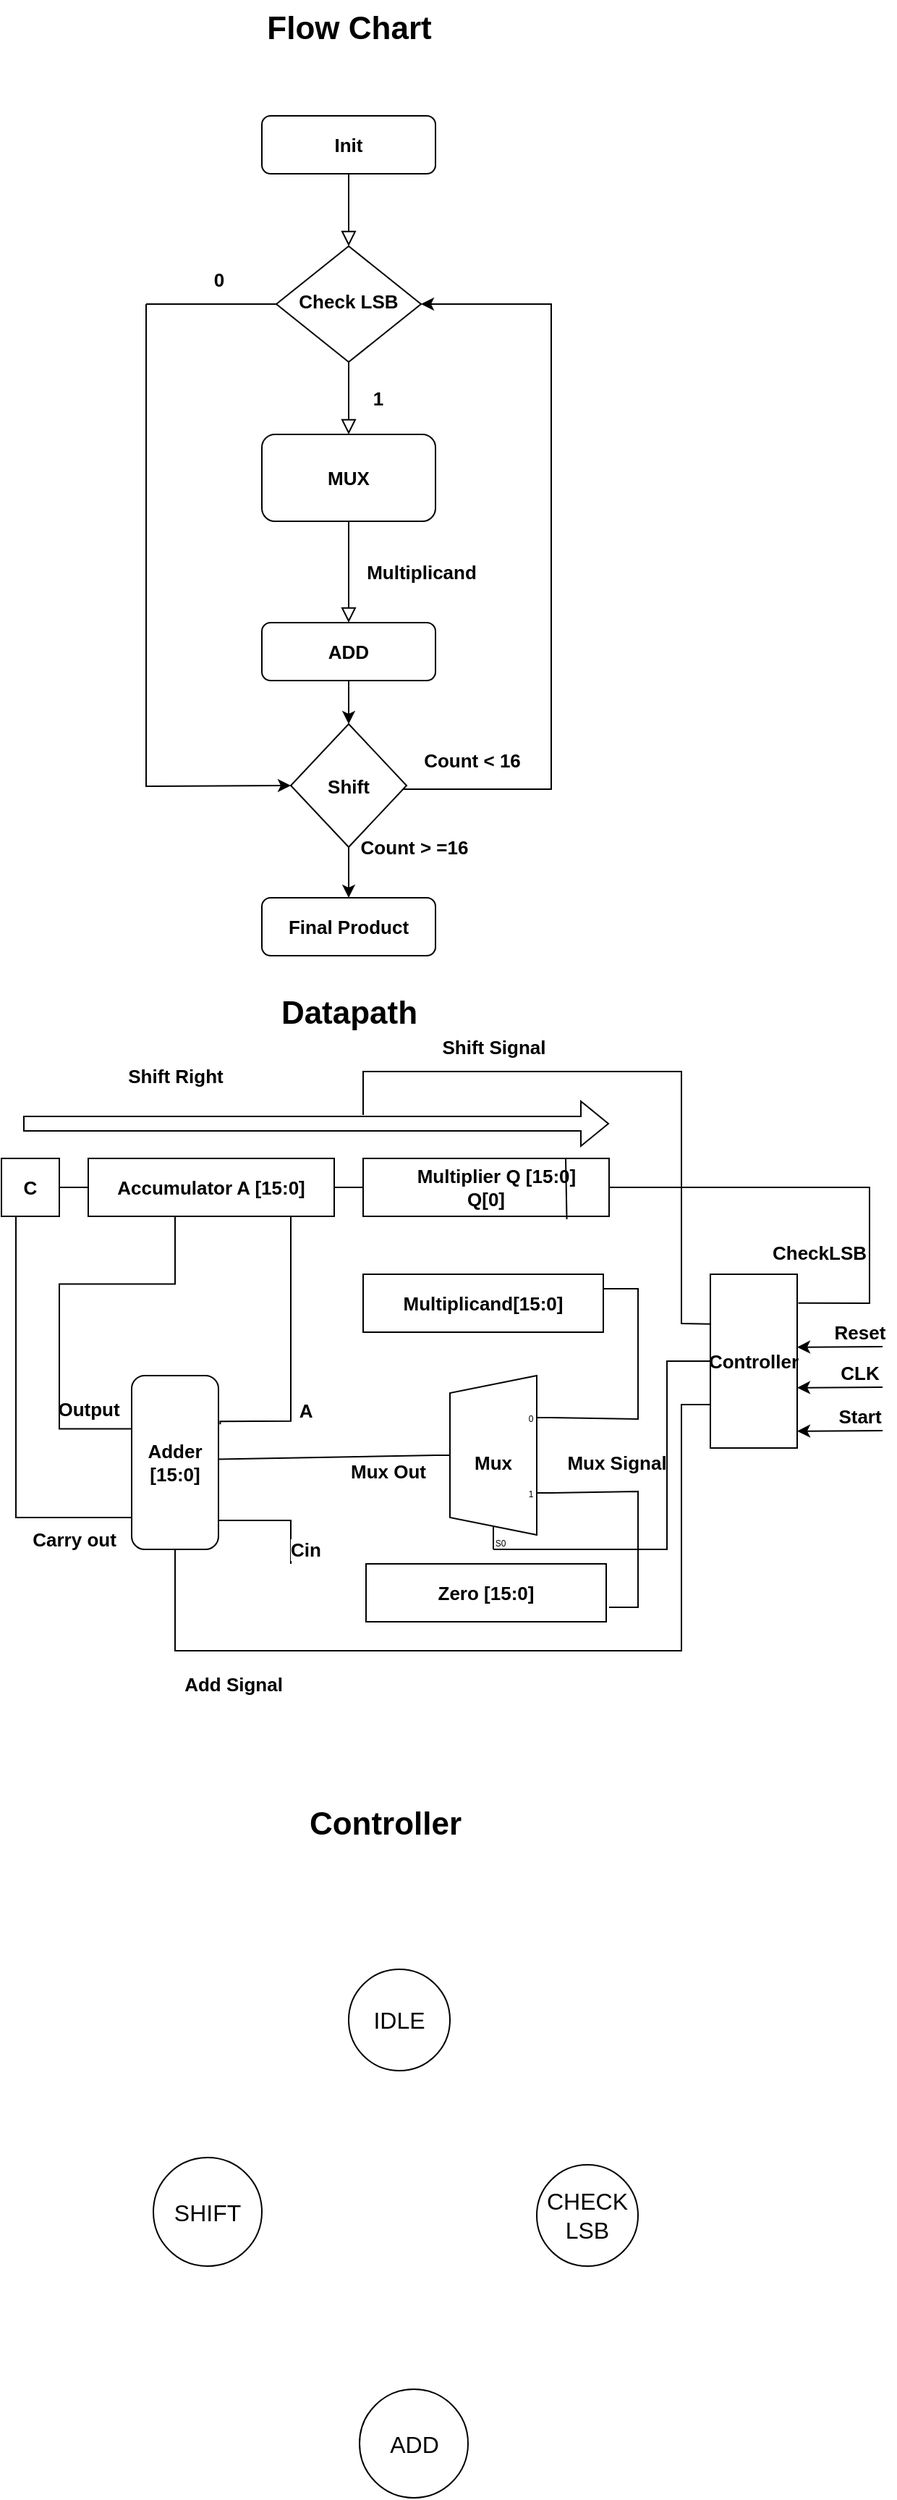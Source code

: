 <mxfile version="22.1.15" type="github">
  <diagram id="C5RBs43oDa-KdzZeNtuy" name="Page-1">
    <mxGraphModel dx="653" dy="1171" grid="1" gridSize="10" guides="1" tooltips="1" connect="1" arrows="1" fold="1" page="1" pageScale="1" pageWidth="827" pageHeight="1169" math="0" shadow="0">
      <root>
        <mxCell id="WIyWlLk6GJQsqaUBKTNV-0" />
        <mxCell id="WIyWlLk6GJQsqaUBKTNV-1" parent="WIyWlLk6GJQsqaUBKTNV-0" />
        <mxCell id="WIyWlLk6GJQsqaUBKTNV-2" value="" style="rounded=0;html=1;jettySize=auto;orthogonalLoop=1;fontSize=11;endArrow=block;endFill=0;endSize=8;strokeWidth=1;shadow=0;labelBackgroundColor=none;edgeStyle=orthogonalEdgeStyle;" parent="WIyWlLk6GJQsqaUBKTNV-1" source="WIyWlLk6GJQsqaUBKTNV-3" target="WIyWlLk6GJQsqaUBKTNV-6" edge="1">
          <mxGeometry relative="1" as="geometry" />
        </mxCell>
        <mxCell id="WIyWlLk6GJQsqaUBKTNV-3" value="&lt;font style=&quot;font-size: 13px;&quot;&gt;&lt;b&gt;Init&lt;/b&gt;&lt;/font&gt;" style="rounded=1;whiteSpace=wrap;html=1;fontSize=12;glass=0;strokeWidth=1;shadow=0;" parent="WIyWlLk6GJQsqaUBKTNV-1" vertex="1">
          <mxGeometry x="340" y="120" width="120" height="40" as="geometry" />
        </mxCell>
        <mxCell id="WIyWlLk6GJQsqaUBKTNV-4" value="&lt;font style=&quot;font-size: 13px;&quot;&gt;&lt;b&gt;1&lt;/b&gt;&lt;/font&gt;" style="rounded=0;html=1;jettySize=auto;orthogonalLoop=1;fontSize=11;endArrow=block;endFill=0;endSize=8;strokeWidth=1;shadow=0;labelBackgroundColor=none;edgeStyle=orthogonalEdgeStyle;entryX=0.5;entryY=0;entryDx=0;entryDy=0;" parent="WIyWlLk6GJQsqaUBKTNV-1" source="WIyWlLk6GJQsqaUBKTNV-6" target="HFGCcuqjzLszBSOmWPmE-5" edge="1">
          <mxGeometry y="20" relative="1" as="geometry">
            <mxPoint as="offset" />
            <mxPoint x="400" y="330" as="targetPoint" />
          </mxGeometry>
        </mxCell>
        <mxCell id="WIyWlLk6GJQsqaUBKTNV-6" value="&lt;font style=&quot;font-size: 13px;&quot;&gt;&lt;b&gt;Check LSB&lt;/b&gt;&lt;/font&gt;" style="rhombus;whiteSpace=wrap;html=1;shadow=0;fontFamily=Helvetica;fontSize=12;align=center;strokeWidth=1;spacing=6;spacingTop=-4;" parent="WIyWlLk6GJQsqaUBKTNV-1" vertex="1">
          <mxGeometry x="350" y="210" width="100" height="80" as="geometry" />
        </mxCell>
        <mxCell id="WIyWlLk6GJQsqaUBKTNV-8" value="&lt;b&gt;&lt;font style=&quot;font-size: 13px;&quot;&gt;Multiplicand&lt;/font&gt;&lt;/b&gt;" style="rounded=0;html=1;jettySize=auto;orthogonalLoop=1;fontSize=11;endArrow=block;endFill=0;endSize=8;strokeWidth=1;shadow=0;labelBackgroundColor=none;edgeStyle=orthogonalEdgeStyle;exitX=0.5;exitY=1;exitDx=0;exitDy=0;" parent="WIyWlLk6GJQsqaUBKTNV-1" source="HFGCcuqjzLszBSOmWPmE-5" target="WIyWlLk6GJQsqaUBKTNV-11" edge="1">
          <mxGeometry y="50" relative="1" as="geometry">
            <mxPoint as="offset" />
            <mxPoint x="400" y="410" as="sourcePoint" />
          </mxGeometry>
        </mxCell>
        <mxCell id="HFGCcuqjzLszBSOmWPmE-10" value="" style="edgeStyle=orthogonalEdgeStyle;rounded=0;orthogonalLoop=1;jettySize=auto;html=1;" parent="WIyWlLk6GJQsqaUBKTNV-1" source="WIyWlLk6GJQsqaUBKTNV-11" edge="1">
          <mxGeometry relative="1" as="geometry">
            <mxPoint x="400" y="540" as="targetPoint" />
          </mxGeometry>
        </mxCell>
        <mxCell id="WIyWlLk6GJQsqaUBKTNV-11" value="&lt;font style=&quot;font-size: 13px;&quot;&gt;&lt;b&gt;ADD&lt;/b&gt;&lt;/font&gt;" style="rounded=1;whiteSpace=wrap;html=1;fontSize=12;glass=0;strokeWidth=1;shadow=0;" parent="WIyWlLk6GJQsqaUBKTNV-1" vertex="1">
          <mxGeometry x="340" y="470" width="120" height="40" as="geometry" />
        </mxCell>
        <mxCell id="HFGCcuqjzLszBSOmWPmE-1" value="" style="endArrow=classic;html=1;rounded=0;entryX=0;entryY=0.5;entryDx=0;entryDy=0;" parent="WIyWlLk6GJQsqaUBKTNV-1" target="HFGCcuqjzLszBSOmWPmE-11" edge="1">
          <mxGeometry width="50" height="50" relative="1" as="geometry">
            <mxPoint x="260" y="570" as="sourcePoint" />
            <mxPoint x="320" y="570" as="targetPoint" />
            <Array as="points">
              <mxPoint x="260" y="583" />
            </Array>
          </mxGeometry>
        </mxCell>
        <mxCell id="HFGCcuqjzLszBSOmWPmE-4" value="" style="endArrow=none;html=1;rounded=0;entryX=0;entryY=0.5;entryDx=0;entryDy=0;" parent="WIyWlLk6GJQsqaUBKTNV-1" target="WIyWlLk6GJQsqaUBKTNV-6" edge="1">
          <mxGeometry width="50" height="50" relative="1" as="geometry">
            <mxPoint x="260" y="250" as="sourcePoint" />
            <mxPoint x="620" y="370" as="targetPoint" />
          </mxGeometry>
        </mxCell>
        <mxCell id="HFGCcuqjzLszBSOmWPmE-5" value="&lt;font style=&quot;font-size: 13px;&quot;&gt;&lt;b&gt;MUX&lt;/b&gt;&lt;/font&gt;" style="rounded=1;whiteSpace=wrap;html=1;" parent="WIyWlLk6GJQsqaUBKTNV-1" vertex="1">
          <mxGeometry x="340" y="340" width="120" height="60" as="geometry" />
        </mxCell>
        <mxCell id="HFGCcuqjzLszBSOmWPmE-7" value="" style="endArrow=none;html=1;rounded=0;" parent="WIyWlLk6GJQsqaUBKTNV-1" edge="1">
          <mxGeometry width="50" height="50" relative="1" as="geometry">
            <mxPoint x="260" y="570" as="sourcePoint" />
            <mxPoint x="260" y="250" as="targetPoint" />
          </mxGeometry>
        </mxCell>
        <mxCell id="HFGCcuqjzLszBSOmWPmE-8" value="&lt;b&gt;&lt;font style=&quot;font-size: 13px;&quot;&gt;0&lt;/font&gt;&lt;/b&gt;" style="text;html=1;align=center;verticalAlign=middle;resizable=0;points=[];autosize=1;strokeColor=none;fillColor=none;" parent="WIyWlLk6GJQsqaUBKTNV-1" vertex="1">
          <mxGeometry x="295" y="218" width="30" height="30" as="geometry" />
        </mxCell>
        <mxCell id="HFGCcuqjzLszBSOmWPmE-12" style="edgeStyle=orthogonalEdgeStyle;rounded=0;orthogonalLoop=1;jettySize=auto;html=1;" parent="WIyWlLk6GJQsqaUBKTNV-1" source="HFGCcuqjzLszBSOmWPmE-11" target="WIyWlLk6GJQsqaUBKTNV-6" edge="1">
          <mxGeometry relative="1" as="geometry">
            <mxPoint x="500" y="220" as="targetPoint" />
            <Array as="points">
              <mxPoint x="540" y="585" />
              <mxPoint x="540" y="250" />
            </Array>
          </mxGeometry>
        </mxCell>
        <mxCell id="HFGCcuqjzLszBSOmWPmE-16" style="edgeStyle=orthogonalEdgeStyle;rounded=0;orthogonalLoop=1;jettySize=auto;html=1;" parent="WIyWlLk6GJQsqaUBKTNV-1" source="HFGCcuqjzLszBSOmWPmE-11" edge="1">
          <mxGeometry relative="1" as="geometry">
            <mxPoint x="400" y="660" as="targetPoint" />
          </mxGeometry>
        </mxCell>
        <mxCell id="HFGCcuqjzLszBSOmWPmE-11" value="&lt;font style=&quot;font-size: 13px;&quot;&gt;&lt;b&gt;Shift&lt;/b&gt;&lt;/font&gt;" style="rhombus;whiteSpace=wrap;html=1;" parent="WIyWlLk6GJQsqaUBKTNV-1" vertex="1">
          <mxGeometry x="360" y="540" width="80" height="85" as="geometry" />
        </mxCell>
        <mxCell id="HFGCcuqjzLszBSOmWPmE-14" value="&lt;b&gt;&lt;font style=&quot;font-size: 13px;&quot;&gt;Count &amp;lt; 16&lt;/font&gt;&lt;/b&gt;" style="text;html=1;align=center;verticalAlign=middle;resizable=0;points=[];autosize=1;strokeColor=none;fillColor=none;" parent="WIyWlLk6GJQsqaUBKTNV-1" vertex="1">
          <mxGeometry x="440" y="550" width="90" height="30" as="geometry" />
        </mxCell>
        <mxCell id="HFGCcuqjzLszBSOmWPmE-17" value="&lt;font size=&quot;1&quot;&gt;&lt;b style=&quot;font-size: 13px;&quot;&gt;Final Product&lt;/b&gt;&lt;/font&gt;" style="rounded=1;whiteSpace=wrap;html=1;" parent="WIyWlLk6GJQsqaUBKTNV-1" vertex="1">
          <mxGeometry x="340" y="660" width="120" height="40" as="geometry" />
        </mxCell>
        <mxCell id="HFGCcuqjzLszBSOmWPmE-18" value="&lt;b&gt;&lt;font style=&quot;font-size: 13px;&quot;&gt;Count &amp;gt; =16&lt;/font&gt;&lt;/b&gt;" style="text;html=1;align=center;verticalAlign=middle;resizable=0;points=[];autosize=1;strokeColor=none;fillColor=none;" parent="WIyWlLk6GJQsqaUBKTNV-1" vertex="1">
          <mxGeometry x="395" y="610" width="100" height="30" as="geometry" />
        </mxCell>
        <mxCell id="HFGCcuqjzLszBSOmWPmE-19" value="&lt;b&gt;&lt;font style=&quot;font-size: 22px;&quot;&gt;Flow Chart&lt;/font&gt;&lt;/b&gt;" style="text;html=1;align=center;verticalAlign=middle;resizable=0;points=[];autosize=1;strokeColor=none;fillColor=none;" parent="WIyWlLk6GJQsqaUBKTNV-1" vertex="1">
          <mxGeometry x="330" y="40" width="140" height="40" as="geometry" />
        </mxCell>
        <mxCell id="6IdWSAnW-ihJNw-3hYzL-1" value="&lt;b&gt;&lt;font style=&quot;font-size: 22px;&quot;&gt;Datapath&lt;/font&gt;&lt;/b&gt;" style="text;html=1;align=center;verticalAlign=middle;resizable=0;points=[];autosize=1;strokeColor=none;fillColor=none;" parent="WIyWlLk6GJQsqaUBKTNV-1" vertex="1">
          <mxGeometry x="340" y="720" width="120" height="40" as="geometry" />
        </mxCell>
        <mxCell id="6IdWSAnW-ihJNw-3hYzL-2" value="&lt;b&gt;&lt;font style=&quot;font-size: 13px;&quot;&gt;C&lt;/font&gt;&lt;/b&gt;" style="rounded=0;whiteSpace=wrap;html=1;" parent="WIyWlLk6GJQsqaUBKTNV-1" vertex="1">
          <mxGeometry x="160" y="840" width="40" height="40" as="geometry" />
        </mxCell>
        <mxCell id="6IdWSAnW-ihJNw-3hYzL-3" value="&lt;b&gt;&lt;font style=&quot;font-size: 13px;&quot;&gt;Accumulator A [15:0]&lt;/font&gt;&lt;/b&gt;" style="rounded=0;whiteSpace=wrap;html=1;" parent="WIyWlLk6GJQsqaUBKTNV-1" vertex="1">
          <mxGeometry x="220" y="840" width="170" height="40" as="geometry" />
        </mxCell>
        <mxCell id="6IdWSAnW-ihJNw-3hYzL-5" value="&lt;b&gt;&lt;font style=&quot;font-size: 13px;&quot;&gt;&amp;nbsp; &amp;nbsp; &amp;nbsp; &amp;nbsp;Multiplier Q [15:0]&amp;nbsp; &amp;nbsp; Q[0]&lt;/font&gt;&lt;/b&gt;" style="rounded=0;whiteSpace=wrap;html=1;" parent="WIyWlLk6GJQsqaUBKTNV-1" vertex="1">
          <mxGeometry x="410" y="840" width="170" height="40" as="geometry" />
        </mxCell>
        <mxCell id="6IdWSAnW-ihJNw-3hYzL-7" value="" style="endArrow=none;html=1;rounded=0;exitX=0.828;exitY=1.05;exitDx=0;exitDy=0;exitPerimeter=0;" parent="WIyWlLk6GJQsqaUBKTNV-1" source="6IdWSAnW-ihJNw-3hYzL-5" edge="1">
          <mxGeometry width="50" height="50" relative="1" as="geometry">
            <mxPoint x="500" y="890" as="sourcePoint" />
            <mxPoint x="550" y="840" as="targetPoint" />
          </mxGeometry>
        </mxCell>
        <mxCell id="6IdWSAnW-ihJNw-3hYzL-9" value="" style="endArrow=none;html=1;rounded=0;entryX=0.166;entryY=-0.013;entryDx=0;entryDy=0;entryPerimeter=0;" parent="WIyWlLk6GJQsqaUBKTNV-1" target="6IdWSAnW-ihJNw-3hYzL-11" edge="1">
          <mxGeometry width="50" height="50" relative="1" as="geometry">
            <mxPoint x="580" y="860" as="sourcePoint" />
            <mxPoint x="760" y="940" as="targetPoint" />
            <Array as="points">
              <mxPoint x="680" y="860" />
              <mxPoint x="760" y="860" />
              <mxPoint x="760" y="940" />
            </Array>
          </mxGeometry>
        </mxCell>
        <mxCell id="6IdWSAnW-ihJNw-3hYzL-11" value="&lt;b&gt;&lt;font style=&quot;font-size: 13px;&quot;&gt;Controller&lt;/font&gt;&lt;/b&gt;" style="rounded=0;whiteSpace=wrap;html=1;direction=south;" parent="WIyWlLk6GJQsqaUBKTNV-1" vertex="1">
          <mxGeometry x="650" y="920" width="60" height="120" as="geometry" />
        </mxCell>
        <mxCell id="6IdWSAnW-ihJNw-3hYzL-12" value="" style="endArrow=none;html=1;rounded=0;exitX=1;exitY=0.5;exitDx=0;exitDy=0;" parent="WIyWlLk6GJQsqaUBKTNV-1" source="6IdWSAnW-ihJNw-3hYzL-3" edge="1">
          <mxGeometry width="50" height="50" relative="1" as="geometry">
            <mxPoint x="360" y="910" as="sourcePoint" />
            <mxPoint x="410" y="860" as="targetPoint" />
          </mxGeometry>
        </mxCell>
        <mxCell id="6IdWSAnW-ihJNw-3hYzL-13" value="" style="endArrow=none;html=1;rounded=0;exitX=1;exitY=0.5;exitDx=0;exitDy=0;" parent="WIyWlLk6GJQsqaUBKTNV-1" source="6IdWSAnW-ihJNw-3hYzL-2" edge="1">
          <mxGeometry width="50" height="50" relative="1" as="geometry">
            <mxPoint x="170" y="910" as="sourcePoint" />
            <mxPoint x="220" y="860" as="targetPoint" />
            <Array as="points" />
          </mxGeometry>
        </mxCell>
        <mxCell id="6IdWSAnW-ihJNw-3hYzL-16" value="" style="endArrow=none;html=1;rounded=0;entryX=0.5;entryY=1;entryDx=0;entryDy=0;" parent="WIyWlLk6GJQsqaUBKTNV-1" target="6IdWSAnW-ihJNw-3hYzL-11" edge="1">
          <mxGeometry width="50" height="50" relative="1" as="geometry">
            <mxPoint x="500" y="1110" as="sourcePoint" />
            <mxPoint x="620" y="980" as="targetPoint" />
            <Array as="points">
              <mxPoint x="620" y="1110" />
              <mxPoint x="620" y="1050" />
              <mxPoint x="620" y="980" />
            </Array>
          </mxGeometry>
        </mxCell>
        <mxCell id="6IdWSAnW-ihJNw-3hYzL-17" value="&lt;font style=&quot;font-size: 13px;&quot;&gt;&lt;b&gt;Mux&lt;/b&gt;&lt;/font&gt;" style="shadow=0;dashed=0;align=center;html=1;strokeWidth=1;shape=mxgraph.electrical.abstract.mux2;operation=demux;whiteSpace=wrap;" parent="WIyWlLk6GJQsqaUBKTNV-1" vertex="1">
          <mxGeometry x="460" y="990" width="80" height="120" as="geometry" />
        </mxCell>
        <mxCell id="6IdWSAnW-ihJNw-3hYzL-18" value="&lt;b&gt;&lt;font style=&quot;font-size: 13px;&quot;&gt;Multiplicand[15:0]&lt;/font&gt;&lt;/b&gt;" style="rounded=0;whiteSpace=wrap;html=1;" parent="WIyWlLk6GJQsqaUBKTNV-1" vertex="1">
          <mxGeometry x="410" y="920" width="166" height="40" as="geometry" />
        </mxCell>
        <mxCell id="6IdWSAnW-ihJNw-3hYzL-19" value="" style="endArrow=none;html=1;rounded=0;entryX=1;entryY=0.25;entryDx=0;entryDy=0;exitX=1;exitY=0.217;exitDx=0;exitDy=3;exitPerimeter=0;" parent="WIyWlLk6GJQsqaUBKTNV-1" source="6IdWSAnW-ihJNw-3hYzL-17" target="6IdWSAnW-ihJNw-3hYzL-18" edge="1">
          <mxGeometry width="50" height="50" relative="1" as="geometry">
            <mxPoint x="540" y="1020" as="sourcePoint" />
            <mxPoint x="574" y="910" as="targetPoint" />
            <Array as="points">
              <mxPoint x="600" y="1020" />
              <mxPoint x="600" y="970" />
              <mxPoint x="600" y="930" />
            </Array>
          </mxGeometry>
        </mxCell>
        <mxCell id="6IdWSAnW-ihJNw-3hYzL-20" value="&lt;b&gt;&lt;font style=&quot;font-size: 13px;&quot;&gt;Zero [15:0]&lt;/font&gt;&lt;/b&gt;" style="rounded=0;whiteSpace=wrap;html=1;" parent="WIyWlLk6GJQsqaUBKTNV-1" vertex="1">
          <mxGeometry x="412" y="1120" width="166" height="40" as="geometry" />
        </mxCell>
        <mxCell id="6IdWSAnW-ihJNw-3hYzL-21" value="" style="endArrow=none;html=1;rounded=0;entryX=1;entryY=0.65;entryDx=0;entryDy=3;entryPerimeter=0;" parent="WIyWlLk6GJQsqaUBKTNV-1" target="6IdWSAnW-ihJNw-3hYzL-17" edge="1">
          <mxGeometry width="50" height="50" relative="1" as="geometry">
            <mxPoint x="590" y="1150" as="sourcePoint" />
            <mxPoint x="610" y="1110" as="targetPoint" />
            <Array as="points">
              <mxPoint x="580" y="1150" />
              <mxPoint x="600" y="1150" />
              <mxPoint x="600" y="1070" />
            </Array>
          </mxGeometry>
        </mxCell>
        <mxCell id="6IdWSAnW-ihJNw-3hYzL-22" value="" style="endArrow=none;html=1;rounded=0;exitX=0.56;exitY=0;exitDx=0;exitDy=0;exitPerimeter=0;entryX=0;entryY=0.458;entryDx=0;entryDy=0;entryPerimeter=0;" parent="WIyWlLk6GJQsqaUBKTNV-1" target="6IdWSAnW-ihJNw-3hYzL-17" edge="1">
          <mxGeometry width="50" height="50" relative="1" as="geometry">
            <mxPoint x="310" y="1030.0" as="sourcePoint" />
            <mxPoint x="460" y="1053" as="targetPoint" />
            <Array as="points">
              <mxPoint x="310" y="1047.8" />
            </Array>
          </mxGeometry>
        </mxCell>
        <mxCell id="6IdWSAnW-ihJNw-3hYzL-40" value="&lt;b&gt;&lt;font style=&quot;font-size: 13px;&quot;&gt;Mux Out&lt;/font&gt;&lt;/b&gt;" style="edgeLabel;html=1;align=center;verticalAlign=middle;resizable=0;points=[];" parent="6IdWSAnW-ihJNw-3hYzL-22" vertex="1" connectable="0">
          <mxGeometry x="0.602" y="-10" relative="1" as="geometry">
            <mxPoint as="offset" />
          </mxGeometry>
        </mxCell>
        <mxCell id="6IdWSAnW-ihJNw-3hYzL-24" value="&lt;b&gt;&lt;font style=&quot;font-size: 13px;&quot;&gt;Adder&lt;br&gt;[15:0]&lt;/font&gt;&lt;/b&gt;" style="rounded=1;whiteSpace=wrap;html=1;direction=south;" parent="WIyWlLk6GJQsqaUBKTNV-1" vertex="1">
          <mxGeometry x="250" y="990" width="60" height="120" as="geometry" />
        </mxCell>
        <mxCell id="6IdWSAnW-ihJNw-3hYzL-25" value="" style="endArrow=none;html=1;rounded=0;exitX=0.56;exitY=0;exitDx=0;exitDy=0;exitPerimeter=0;" parent="WIyWlLk6GJQsqaUBKTNV-1" edge="1">
          <mxGeometry width="50" height="50" relative="1" as="geometry">
            <mxPoint x="311.23" y="1023.6" as="sourcePoint" />
            <mxPoint x="360" y="880" as="targetPoint" />
            <Array as="points">
              <mxPoint x="311.23" y="1021.6" />
              <mxPoint x="360" y="1021.4" />
            </Array>
          </mxGeometry>
        </mxCell>
        <mxCell id="6IdWSAnW-ihJNw-3hYzL-35" value="&lt;b&gt;&lt;font style=&quot;font-size: 13px;&quot;&gt;A&lt;/font&gt;&lt;/b&gt;" style="edgeLabel;html=1;align=center;verticalAlign=middle;resizable=0;points=[];" parent="6IdWSAnW-ihJNw-3hYzL-25" vertex="1" connectable="0">
          <mxGeometry x="-0.399" y="-10" relative="1" as="geometry">
            <mxPoint y="-1" as="offset" />
          </mxGeometry>
        </mxCell>
        <mxCell id="6IdWSAnW-ihJNw-3hYzL-26" value="" style="endArrow=none;html=1;rounded=0;" parent="WIyWlLk6GJQsqaUBKTNV-1" edge="1">
          <mxGeometry width="50" height="50" relative="1" as="geometry">
            <mxPoint x="310" y="1090" as="sourcePoint" />
            <mxPoint x="360" y="1120" as="targetPoint" />
            <Array as="points">
              <mxPoint x="360" y="1090" />
            </Array>
          </mxGeometry>
        </mxCell>
        <mxCell id="6IdWSAnW-ihJNw-3hYzL-27" value="&lt;b&gt;&lt;font style=&quot;font-size: 13px;&quot;&gt;Cin&lt;/font&gt;&lt;/b&gt;" style="edgeLabel;html=1;align=center;verticalAlign=middle;resizable=0;points=[];" parent="6IdWSAnW-ihJNw-3hYzL-26" vertex="1" connectable="0">
          <mxGeometry x="0.69" y="8" relative="1" as="geometry">
            <mxPoint x="2" y="2" as="offset" />
          </mxGeometry>
        </mxCell>
        <mxCell id="6IdWSAnW-ihJNw-3hYzL-28" value="" style="endArrow=none;html=1;rounded=0;" parent="WIyWlLk6GJQsqaUBKTNV-1" edge="1">
          <mxGeometry width="50" height="50" relative="1" as="geometry">
            <mxPoint x="280" y="880" as="sourcePoint" />
            <mxPoint x="250" y="1026.8" as="targetPoint" />
            <Array as="points">
              <mxPoint x="280" y="926.8" />
              <mxPoint x="200" y="926.8" />
              <mxPoint x="200" y="986.8" />
              <mxPoint x="200" y="1026.8" />
            </Array>
          </mxGeometry>
        </mxCell>
        <mxCell id="6IdWSAnW-ihJNw-3hYzL-29" value="" style="endArrow=none;html=1;rounded=0;exitX=0.25;exitY=1;exitDx=0;exitDy=0;" parent="WIyWlLk6GJQsqaUBKTNV-1" source="6IdWSAnW-ihJNw-3hYzL-2" edge="1">
          <mxGeometry width="50" height="50" relative="1" as="geometry">
            <mxPoint x="170" y="868" as="sourcePoint" />
            <mxPoint x="240" y="1088" as="targetPoint" />
            <Array as="points">
              <mxPoint x="170" y="927" />
              <mxPoint x="170" y="988" />
              <mxPoint x="170" y="1027" />
              <mxPoint x="170" y="1058" />
              <mxPoint x="170" y="1078" />
              <mxPoint x="170" y="1088" />
              <mxPoint x="240" y="1088" />
              <mxPoint x="250" y="1088" />
            </Array>
          </mxGeometry>
        </mxCell>
        <mxCell id="6IdWSAnW-ihJNw-3hYzL-30" value="" style="endArrow=classic;html=1;rounded=0;entryX=0.503;entryY=-0.133;entryDx=0;entryDy=0;entryPerimeter=0;" parent="WIyWlLk6GJQsqaUBKTNV-1" edge="1">
          <mxGeometry width="50" height="50" relative="1" as="geometry">
            <mxPoint x="769.02" y="998" as="sourcePoint" />
            <mxPoint x="710" y="998.36" as="targetPoint" />
          </mxGeometry>
        </mxCell>
        <mxCell id="6IdWSAnW-ihJNw-3hYzL-31" value="&lt;b&gt;&lt;font style=&quot;font-size: 13px;&quot;&gt;CLK&lt;/font&gt;&lt;/b&gt;" style="edgeLabel;html=1;align=center;verticalAlign=middle;resizable=0;points=[];" parent="6IdWSAnW-ihJNw-3hYzL-30" vertex="1" connectable="0">
          <mxGeometry x="-0.452" y="-9" relative="1" as="geometry">
            <mxPoint y="-1" as="offset" />
          </mxGeometry>
        </mxCell>
        <mxCell id="6IdWSAnW-ihJNw-3hYzL-32" value="&lt;b&gt;&lt;font style=&quot;font-size: 13px;&quot;&gt;CheckLSB&lt;/font&gt;&lt;/b&gt;" style="text;html=1;align=center;verticalAlign=middle;resizable=0;points=[];autosize=1;strokeColor=none;fillColor=none;" parent="WIyWlLk6GJQsqaUBKTNV-1" vertex="1">
          <mxGeometry x="680" y="890" width="90" height="30" as="geometry" />
        </mxCell>
        <mxCell id="6IdWSAnW-ihJNw-3hYzL-33" value="&lt;b&gt;&lt;font style=&quot;font-size: 13px;&quot;&gt;Mux Signal&lt;/font&gt;&lt;/b&gt;" style="text;html=1;align=center;verticalAlign=middle;resizable=0;points=[];autosize=1;strokeColor=none;fillColor=none;" parent="WIyWlLk6GJQsqaUBKTNV-1" vertex="1">
          <mxGeometry x="540" y="1035" width="90" height="30" as="geometry" />
        </mxCell>
        <mxCell id="6IdWSAnW-ihJNw-3hYzL-34" value="" style="endArrow=none;html=1;rounded=0;exitX=0.75;exitY=1;exitDx=0;exitDy=0;entryX=1;entryY=0.5;entryDx=0;entryDy=0;" parent="WIyWlLk6GJQsqaUBKTNV-1" source="6IdWSAnW-ihJNw-3hYzL-11" target="6IdWSAnW-ihJNw-3hYzL-24" edge="1">
          <mxGeometry width="50" height="50" relative="1" as="geometry">
            <mxPoint x="640" y="1180" as="sourcePoint" />
            <mxPoint x="280" y="1130" as="targetPoint" />
            <Array as="points">
              <mxPoint x="630" y="1010" />
              <mxPoint x="630" y="1180" />
              <mxPoint x="280" y="1180" />
            </Array>
          </mxGeometry>
        </mxCell>
        <mxCell id="6IdWSAnW-ihJNw-3hYzL-38" value="&lt;b&gt;&lt;font style=&quot;font-size: 13px;&quot;&gt;Output&lt;/font&gt;&lt;/b&gt;" style="text;html=1;align=center;verticalAlign=middle;resizable=0;points=[];autosize=1;strokeColor=none;fillColor=none;" parent="WIyWlLk6GJQsqaUBKTNV-1" vertex="1">
          <mxGeometry x="185" y="998" width="70" height="30" as="geometry" />
        </mxCell>
        <mxCell id="6IdWSAnW-ihJNw-3hYzL-39" value="&lt;b&gt;&lt;font style=&quot;font-size: 13px;&quot;&gt;Carry out&lt;/font&gt;&lt;/b&gt;" style="text;html=1;align=center;verticalAlign=middle;resizable=0;points=[];autosize=1;strokeColor=none;fillColor=none;" parent="WIyWlLk6GJQsqaUBKTNV-1" vertex="1">
          <mxGeometry x="170" y="1088" width="80" height="30" as="geometry" />
        </mxCell>
        <mxCell id="6IdWSAnW-ihJNw-3hYzL-41" value="&lt;b&gt;&lt;font style=&quot;font-size: 13px;&quot;&gt;Add Signal&lt;/font&gt;&lt;/b&gt;" style="text;html=1;align=center;verticalAlign=middle;resizable=0;points=[];autosize=1;strokeColor=none;fillColor=none;" parent="WIyWlLk6GJQsqaUBKTNV-1" vertex="1">
          <mxGeometry x="275" y="1188" width="90" height="30" as="geometry" />
        </mxCell>
        <mxCell id="6IdWSAnW-ihJNw-3hYzL-42" value="" style="shape=flexArrow;endArrow=classic;html=1;rounded=0;" parent="WIyWlLk6GJQsqaUBKTNV-1" edge="1">
          <mxGeometry width="50" height="50" relative="1" as="geometry">
            <mxPoint x="175" y="816" as="sourcePoint" />
            <mxPoint x="580" y="816" as="targetPoint" />
          </mxGeometry>
        </mxCell>
        <mxCell id="6IdWSAnW-ihJNw-3hYzL-43" value="&lt;b&gt;&lt;font style=&quot;font-size: 13px;&quot;&gt;Shift Right&lt;/font&gt;&lt;/b&gt;" style="text;html=1;align=center;verticalAlign=middle;resizable=0;points=[];autosize=1;strokeColor=none;fillColor=none;" parent="WIyWlLk6GJQsqaUBKTNV-1" vertex="1">
          <mxGeometry x="235" y="768" width="90" height="30" as="geometry" />
        </mxCell>
        <mxCell id="6IdWSAnW-ihJNw-3hYzL-44" value="" style="endArrow=classic;html=1;rounded=0;entryX=0.503;entryY=-0.133;entryDx=0;entryDy=0;entryPerimeter=0;" parent="WIyWlLk6GJQsqaUBKTNV-1" edge="1">
          <mxGeometry width="50" height="50" relative="1" as="geometry">
            <mxPoint x="769.02" y="1028" as="sourcePoint" />
            <mxPoint x="710" y="1028.36" as="targetPoint" />
          </mxGeometry>
        </mxCell>
        <mxCell id="6IdWSAnW-ihJNw-3hYzL-45" value="&lt;b&gt;&lt;font style=&quot;font-size: 13px;&quot;&gt;Start&lt;/font&gt;&lt;/b&gt;" style="edgeLabel;html=1;align=center;verticalAlign=middle;resizable=0;points=[];" parent="6IdWSAnW-ihJNw-3hYzL-44" vertex="1" connectable="0">
          <mxGeometry x="-0.452" y="-9" relative="1" as="geometry">
            <mxPoint y="-1" as="offset" />
          </mxGeometry>
        </mxCell>
        <mxCell id="6IdWSAnW-ihJNw-3hYzL-46" value="" style="endArrow=classic;html=1;rounded=0;entryX=0.503;entryY=-0.133;entryDx=0;entryDy=0;entryPerimeter=0;" parent="WIyWlLk6GJQsqaUBKTNV-1" edge="1">
          <mxGeometry width="50" height="50" relative="1" as="geometry">
            <mxPoint x="769.02" y="970" as="sourcePoint" />
            <mxPoint x="710" y="970.36" as="targetPoint" />
          </mxGeometry>
        </mxCell>
        <mxCell id="6IdWSAnW-ihJNw-3hYzL-47" value="&lt;b&gt;&lt;font style=&quot;font-size: 13px;&quot;&gt;Reset&lt;/font&gt;&lt;/b&gt;" style="edgeLabel;html=1;align=center;verticalAlign=middle;resizable=0;points=[];" parent="6IdWSAnW-ihJNw-3hYzL-46" vertex="1" connectable="0">
          <mxGeometry x="-0.452" y="-9" relative="1" as="geometry">
            <mxPoint y="-1" as="offset" />
          </mxGeometry>
        </mxCell>
        <mxCell id="6IdWSAnW-ihJNw-3hYzL-49" value="" style="endArrow=none;html=1;rounded=0;entryX=0.37;entryY=1;entryDx=0;entryDy=0;entryPerimeter=0;" parent="WIyWlLk6GJQsqaUBKTNV-1" edge="1">
          <mxGeometry width="50" height="50" relative="1" as="geometry">
            <mxPoint x="410" y="810" as="sourcePoint" />
            <mxPoint x="650" y="954.4" as="targetPoint" />
            <Array as="points">
              <mxPoint x="410" y="780" />
              <mxPoint x="630" y="780" />
              <mxPoint x="630" y="890" />
              <mxPoint x="630" y="954" />
            </Array>
          </mxGeometry>
        </mxCell>
        <mxCell id="6IdWSAnW-ihJNw-3hYzL-50" value="&lt;b&gt;&lt;font style=&quot;font-size: 13px;&quot;&gt;Shift Signal&lt;/font&gt;&lt;/b&gt;" style="text;html=1;align=center;verticalAlign=middle;resizable=0;points=[];autosize=1;strokeColor=none;fillColor=none;" parent="WIyWlLk6GJQsqaUBKTNV-1" vertex="1">
          <mxGeometry x="455" y="748" width="90" height="30" as="geometry" />
        </mxCell>
        <mxCell id="ACQ8Ikt-vkXIui-8V5S4-0" value="&lt;b&gt;&lt;font style=&quot;font-size: 22px;&quot;&gt;Controller&lt;/font&gt;&lt;/b&gt;" style="text;html=1;align=center;verticalAlign=middle;resizable=0;points=[];autosize=1;strokeColor=none;fillColor=none;" vertex="1" parent="WIyWlLk6GJQsqaUBKTNV-1">
          <mxGeometry x="365" y="1280" width="120" height="40" as="geometry" />
        </mxCell>
        <mxCell id="ACQ8Ikt-vkXIui-8V5S4-1" value="IDLE" style="ellipse;whiteSpace=wrap;html=1;aspect=fixed;fontSize=16;" vertex="1" parent="WIyWlLk6GJQsqaUBKTNV-1">
          <mxGeometry x="400" y="1400" width="70" height="70" as="geometry" />
        </mxCell>
        <mxCell id="ACQ8Ikt-vkXIui-8V5S4-2" value="CHECK&lt;br&gt;LSB" style="ellipse;whiteSpace=wrap;html=1;aspect=fixed;fontSize=16;" vertex="1" parent="WIyWlLk6GJQsqaUBKTNV-1">
          <mxGeometry x="530" y="1535" width="70" height="70" as="geometry" />
        </mxCell>
        <mxCell id="ACQ8Ikt-vkXIui-8V5S4-5" value="ADD" style="ellipse;whiteSpace=wrap;html=1;aspect=fixed;fontSize=16;" vertex="1" parent="WIyWlLk6GJQsqaUBKTNV-1">
          <mxGeometry x="407.5" y="1690" width="75" height="75" as="geometry" />
        </mxCell>
        <mxCell id="ACQ8Ikt-vkXIui-8V5S4-6" value="SHIFT" style="ellipse;whiteSpace=wrap;html=1;aspect=fixed;fontSize=16;" vertex="1" parent="WIyWlLk6GJQsqaUBKTNV-1">
          <mxGeometry x="265" y="1530" width="75" height="75" as="geometry" />
        </mxCell>
      </root>
    </mxGraphModel>
  </diagram>
</mxfile>
